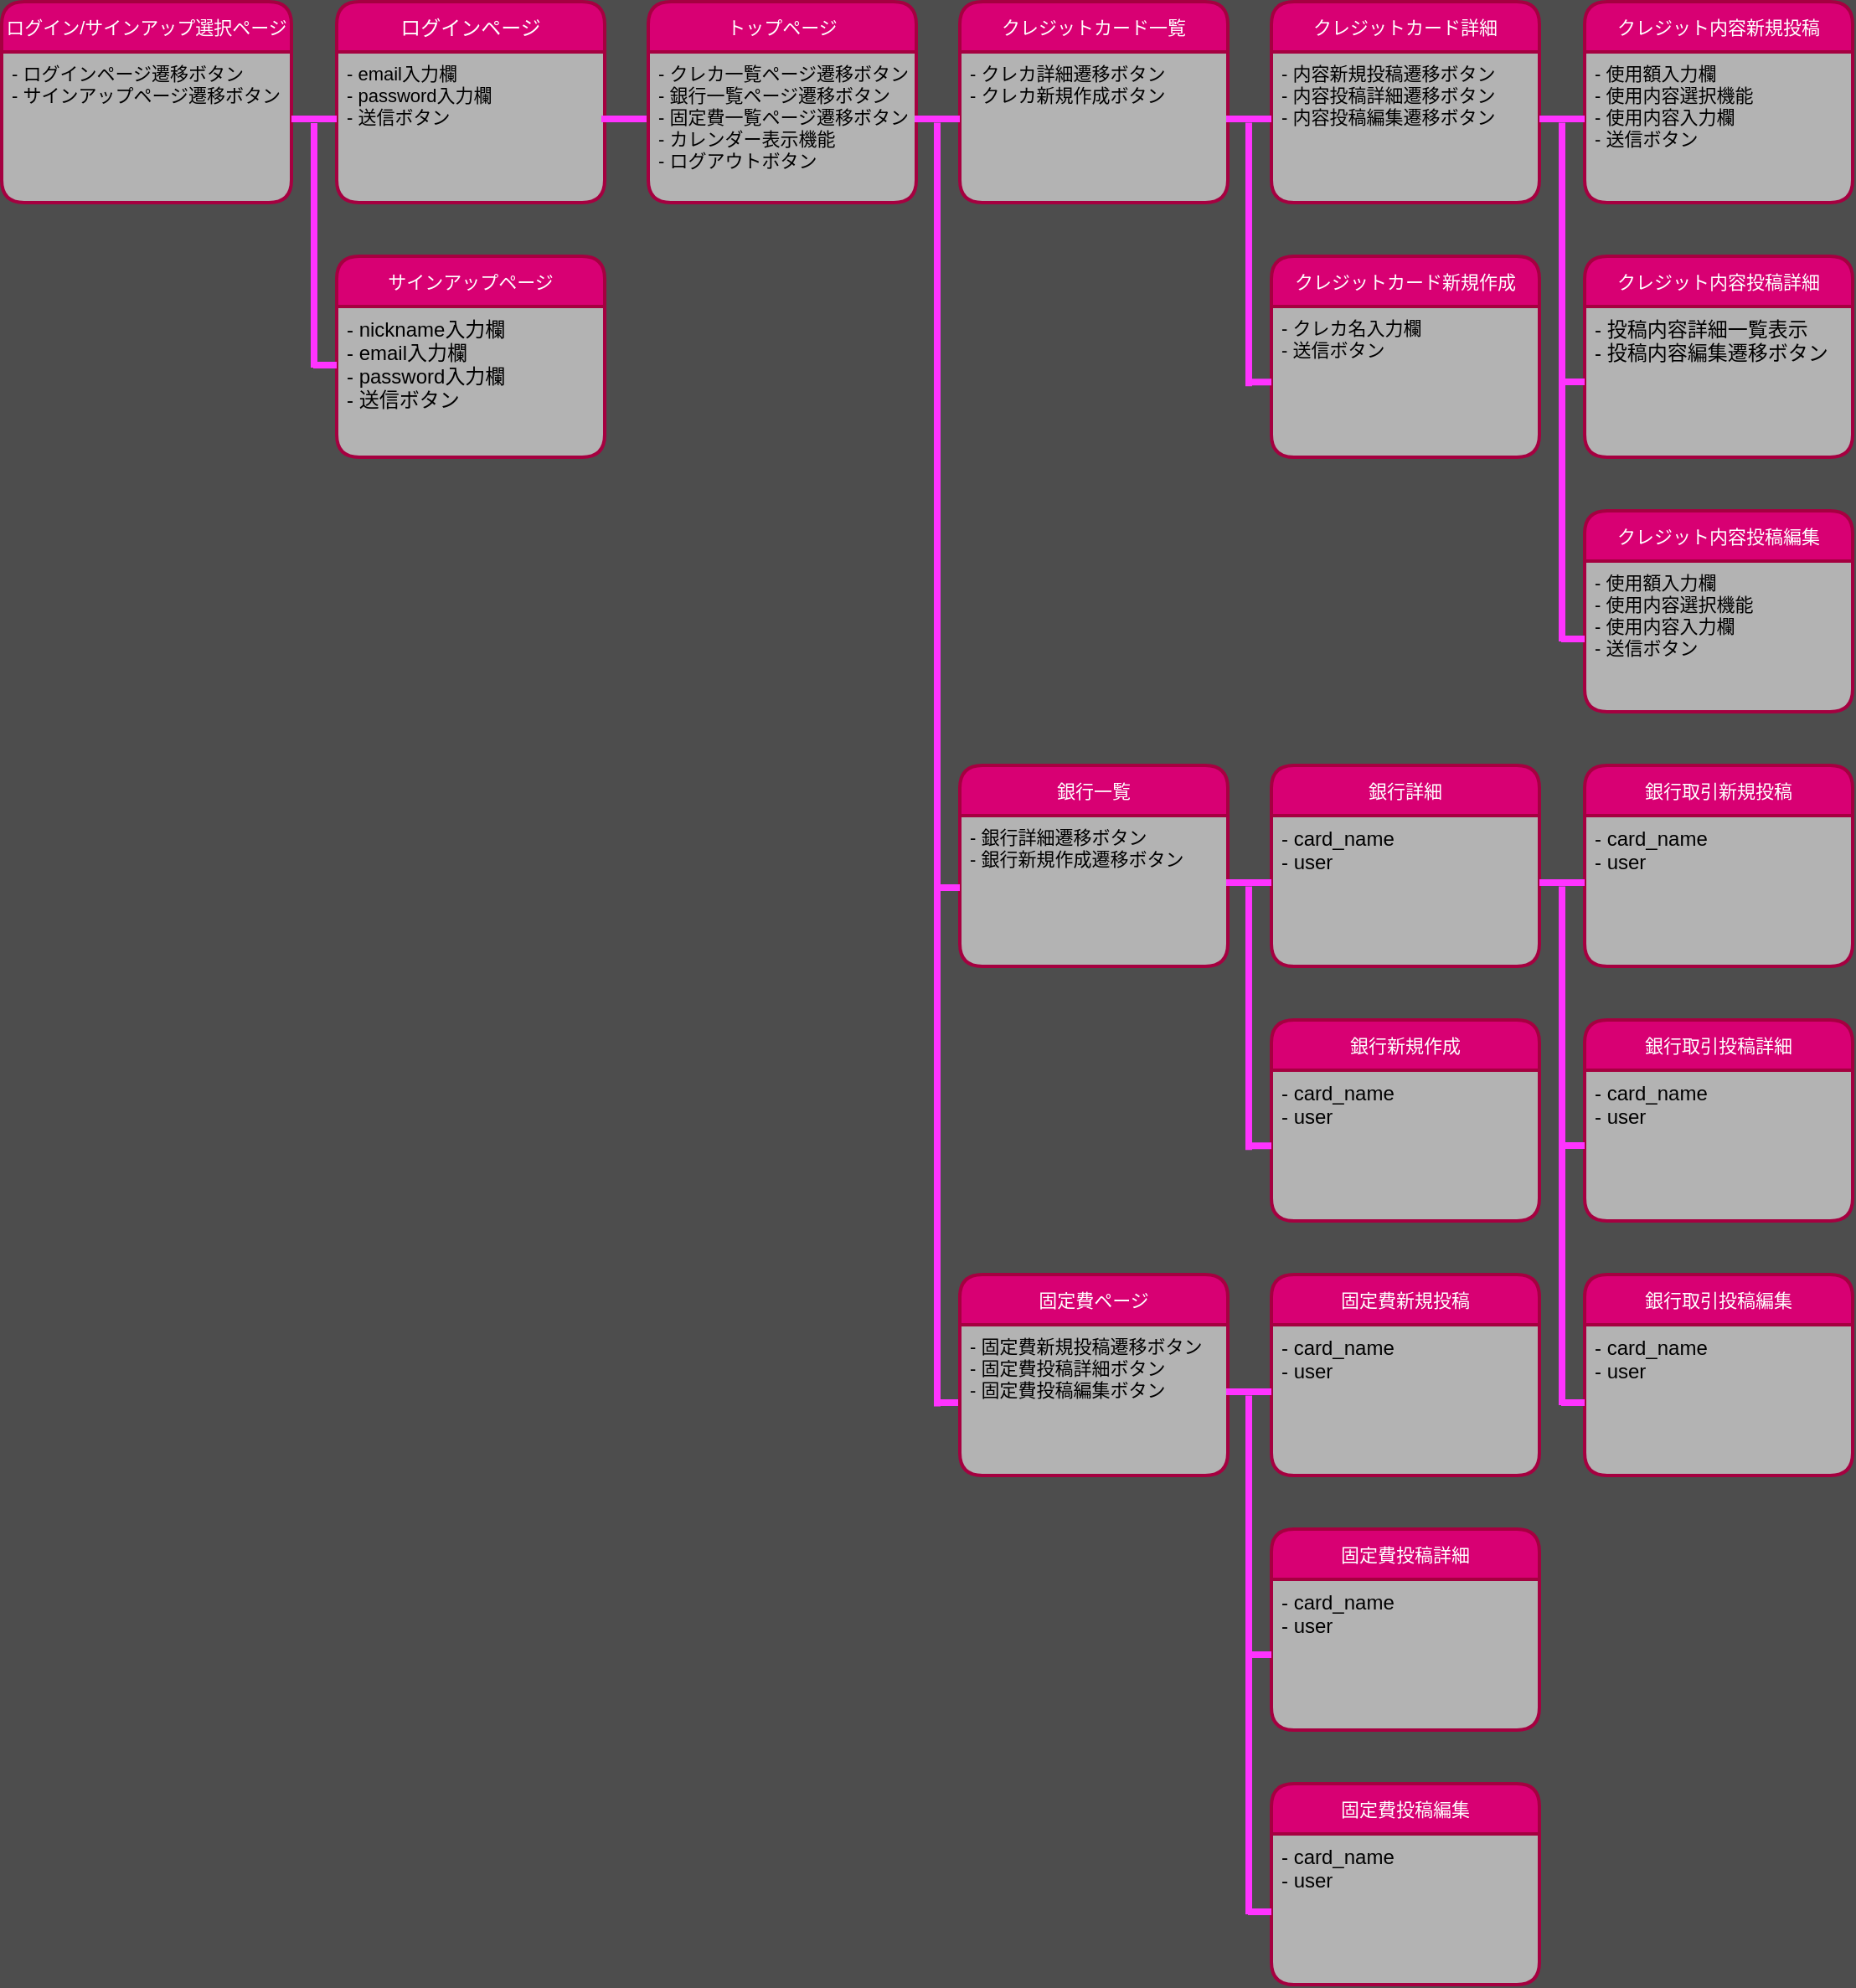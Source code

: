 <mxfile>
    <diagram id="hVq6Kvx9WaAr6o8ad6bQ" name="ページ1">
        <mxGraphModel dx="971" dy="696" grid="0" gridSize="10" guides="1" tooltips="1" connect="1" arrows="1" fold="1" page="1" pageScale="1" pageWidth="827" pageHeight="1169" background="#4D4D4D" math="0" shadow="0">
            <root>
                <mxCell id="0"/>
                <mxCell id="1" parent="0"/>
                <mxCell id="15" value="ログイン/サインアップ選択ページ" style="swimlane;childLayout=stackLayout;horizontal=1;startSize=30;horizontalStack=0;rounded=1;fontSize=11;fontStyle=0;strokeWidth=2;resizeParent=0;resizeLast=1;shadow=0;dashed=0;align=center;fillColor=#d80073;fontColor=#ffffff;strokeColor=#A50040;swimlaneFillColor=#B3B3B3;" parent="1" vertex="1">
                    <mxGeometry x="20" y="11" width="173" height="120" as="geometry"/>
                </mxCell>
                <mxCell id="16" value="- ログインページ遷移ボタン&#10;- サインアップページ遷移ボタン" style="align=left;strokeColor=none;fillColor=none;spacingLeft=4;fontSize=11;verticalAlign=top;resizable=0;rotatable=0;part=1;" parent="15" vertex="1">
                    <mxGeometry y="30" width="173" height="90" as="geometry"/>
                </mxCell>
                <mxCell id="19" value="ログインページ" style="swimlane;childLayout=stackLayout;horizontal=1;startSize=30;horizontalStack=0;rounded=1;fontSize=12;fontStyle=0;strokeWidth=2;resizeParent=0;resizeLast=1;shadow=0;dashed=0;align=center;fillColor=#d80073;fontColor=#ffffff;strokeColor=#A50040;swimlaneFillColor=#B3B3B3;" parent="1" vertex="1">
                    <mxGeometry x="220" y="11" width="160" height="120" as="geometry"/>
                </mxCell>
                <mxCell id="20" value="- email入力欄&#10;- password入力欄&#10;- 送信ボタン" style="align=left;strokeColor=none;fillColor=none;spacingLeft=4;fontSize=11;verticalAlign=top;resizable=0;rotatable=0;part=1;" parent="19" vertex="1">
                    <mxGeometry y="30" width="160" height="90" as="geometry"/>
                </mxCell>
                <mxCell id="22" value="サインアップページ" style="swimlane;childLayout=stackLayout;horizontal=1;startSize=30;horizontalStack=0;rounded=1;fontSize=11;fontStyle=0;strokeWidth=2;resizeParent=0;resizeLast=1;shadow=0;dashed=0;align=center;fillColor=#d80073;fontColor=#ffffff;strokeColor=#A50040;swimlaneFillColor=#B3B3B3;" parent="1" vertex="1">
                    <mxGeometry x="220" y="163" width="160" height="120" as="geometry"/>
                </mxCell>
                <mxCell id="23" value="- nickname入力欄&#10;- email入力欄&#10;- password入力欄&#10;- 送信ボタン" style="align=left;strokeColor=none;fillColor=none;spacingLeft=4;fontSize=12;verticalAlign=top;resizable=0;rotatable=0;part=1;" parent="22" vertex="1">
                    <mxGeometry y="30" width="160" height="90" as="geometry"/>
                </mxCell>
                <mxCell id="24" value="トップページ" style="swimlane;childLayout=stackLayout;horizontal=1;startSize=30;horizontalStack=0;rounded=1;fontSize=11;fontStyle=0;strokeWidth=2;resizeParent=0;resizeLast=1;shadow=0;dashed=0;align=center;fillColor=#d80073;fontColor=#ffffff;strokeColor=#A50040;swimlaneFillColor=#B3B3B3;" parent="1" vertex="1">
                    <mxGeometry x="406" y="11" width="160" height="120" as="geometry"/>
                </mxCell>
                <mxCell id="25" value="- クレカ一覧ページ遷移ボタン&#10;- 銀行一覧ページ遷移ボタン&#10;- 固定費一覧ページ遷移ボタン&#10;- カレンダー表示機能&#10;- ログアウトボタン&#10;" style="align=left;strokeColor=none;fillColor=none;spacingLeft=4;fontSize=11;verticalAlign=top;resizable=0;rotatable=0;part=1;" parent="24" vertex="1">
                    <mxGeometry y="30" width="160" height="90" as="geometry"/>
                </mxCell>
                <mxCell id="26" value="クレジットカード一覧" style="swimlane;childLayout=stackLayout;horizontal=1;startSize=30;horizontalStack=0;rounded=1;fontSize=11;fontStyle=0;strokeWidth=2;resizeParent=0;resizeLast=1;shadow=0;dashed=0;align=center;fillColor=#d80073;fontColor=#ffffff;strokeColor=#A50040;swimlaneFillColor=#B3B3B3;" parent="1" vertex="1">
                    <mxGeometry x="592" y="11" width="160" height="120" as="geometry"/>
                </mxCell>
                <mxCell id="27" value="- クレカ詳細遷移ボタン&#10;- クレカ新規作成ボタン" style="align=left;strokeColor=none;fillColor=none;spacingLeft=4;fontSize=11;verticalAlign=top;resizable=0;rotatable=0;part=1;" parent="26" vertex="1">
                    <mxGeometry y="30" width="160" height="90" as="geometry"/>
                </mxCell>
                <mxCell id="28" value="クレジットカード詳細" style="swimlane;childLayout=stackLayout;horizontal=1;startSize=30;horizontalStack=0;rounded=1;fontSize=11;fontStyle=0;strokeWidth=2;resizeParent=0;resizeLast=1;shadow=0;dashed=0;align=center;fillColor=#d80073;fontColor=#ffffff;strokeColor=#A50040;swimlaneFillColor=#B3B3B3;" parent="1" vertex="1">
                    <mxGeometry x="778" y="11" width="160" height="120" as="geometry"/>
                </mxCell>
                <mxCell id="29" value="- 内容新規投稿遷移ボタン&#10;- 内容投稿詳細遷移ボタン&#10;- 内容投稿編集遷移ボタン" style="align=left;strokeColor=none;fillColor=none;spacingLeft=4;fontSize=11;verticalAlign=top;resizable=0;rotatable=0;part=1;" parent="28" vertex="1">
                    <mxGeometry y="30" width="160" height="90" as="geometry"/>
                </mxCell>
                <mxCell id="33" value="銀行一覧" style="swimlane;childLayout=stackLayout;horizontal=1;startSize=30;horizontalStack=0;rounded=1;fontSize=11;fontStyle=0;strokeWidth=2;resizeParent=0;resizeLast=1;shadow=0;dashed=0;align=center;fillColor=#d80073;fontColor=#ffffff;strokeColor=#A50040;swimlaneFillColor=#B3B3B3;" vertex="1" parent="1">
                    <mxGeometry x="592" y="467" width="160" height="120" as="geometry"/>
                </mxCell>
                <mxCell id="34" value="- 銀行詳細遷移ボタン&#10;- 銀行新規作成遷移ボタン&#10;" style="align=left;strokeColor=none;fillColor=none;spacingLeft=4;fontSize=11;verticalAlign=top;resizable=0;rotatable=0;part=1;" vertex="1" parent="33">
                    <mxGeometry y="30" width="160" height="90" as="geometry"/>
                </mxCell>
                <mxCell id="35" value="クレジットカード新規作成" style="swimlane;childLayout=stackLayout;horizontal=1;startSize=30;horizontalStack=0;rounded=1;fontSize=11;fontStyle=0;strokeWidth=2;resizeParent=0;resizeLast=1;shadow=0;dashed=0;align=center;fillColor=#d80073;fontColor=#ffffff;strokeColor=#A50040;swimlaneFillColor=#B3B3B3;" vertex="1" parent="1">
                    <mxGeometry x="778" y="163" width="160" height="120" as="geometry"/>
                </mxCell>
                <mxCell id="36" value="- クレカ名入力欄&#10;- 送信ボタン" style="align=left;strokeColor=none;fillColor=none;spacingLeft=4;fontSize=11;verticalAlign=top;resizable=0;rotatable=0;part=1;" vertex="1" parent="35">
                    <mxGeometry y="30" width="160" height="90" as="geometry"/>
                </mxCell>
                <mxCell id="46" value="" style="line;strokeWidth=4;html=1;perimeter=backbonePerimeter;points=[];outlineConnect=0;fontSize=11;strokeColor=#FF33FF;" vertex="1" parent="1">
                    <mxGeometry x="193" y="76" width="27" height="10" as="geometry"/>
                </mxCell>
                <mxCell id="47" value="" style="line;strokeWidth=4;html=1;perimeter=backbonePerimeter;points=[];outlineConnect=0;fontSize=11;strokeColor=#FF33FF;" vertex="1" parent="1">
                    <mxGeometry x="378" y="76" width="27" height="10" as="geometry"/>
                </mxCell>
                <mxCell id="48" value="" style="line;strokeWidth=4;html=1;perimeter=backbonePerimeter;points=[];outlineConnect=0;fontSize=11;strokeColor=#FF33FF;" vertex="1" parent="1">
                    <mxGeometry x="565" y="76" width="27" height="10" as="geometry"/>
                </mxCell>
                <mxCell id="49" value="" style="line;strokeWidth=4;html=1;perimeter=backbonePerimeter;points=[];outlineConnect=0;fontSize=11;strokeColor=#FF33FF;" vertex="1" parent="1">
                    <mxGeometry x="751" y="76" width="27" height="10" as="geometry"/>
                </mxCell>
                <mxCell id="50" value="" style="line;strokeWidth=4;html=1;perimeter=backbonePerimeter;points=[];outlineConnect=0;fontSize=11;strokeColor=#FF33FF;rotation=90;" vertex="1" parent="1">
                    <mxGeometry x="133.5" y="151.5" width="146" height="10" as="geometry"/>
                </mxCell>
                <mxCell id="51" value="" style="line;strokeWidth=4;html=1;perimeter=backbonePerimeter;points=[];outlineConnect=0;fontSize=11;strokeColor=#FF33FF;" vertex="1" parent="1">
                    <mxGeometry x="206" y="223" width="14" height="10" as="geometry"/>
                </mxCell>
                <mxCell id="54" value="" style="line;strokeWidth=4;html=1;perimeter=backbonePerimeter;points=[];outlineConnect=0;fontSize=11;strokeColor=#FF33FF;rotation=90;" vertex="1" parent="1">
                    <mxGeometry x="195.24" y="461.52" width="766.53" height="10" as="geometry"/>
                </mxCell>
                <mxCell id="55" value="" style="line;strokeWidth=4;html=1;perimeter=backbonePerimeter;points=[];outlineConnect=0;fontSize=11;strokeColor=#FF33FF;" vertex="1" parent="1">
                    <mxGeometry x="578" y="842.5" width="14" height="10" as="geometry"/>
                </mxCell>
                <mxCell id="56" value="" style="line;strokeWidth=4;html=1;perimeter=backbonePerimeter;points=[];outlineConnect=0;fontSize=11;strokeColor=#FF33FF;" vertex="1" parent="1">
                    <mxGeometry x="578" y="535" width="14" height="10" as="geometry"/>
                </mxCell>
                <mxCell id="58" value="" style="line;strokeWidth=4;html=1;perimeter=backbonePerimeter;points=[];outlineConnect=0;fontSize=11;strokeColor=#FF33FF;" vertex="1" parent="1">
                    <mxGeometry x="983" y="418" width="27" height="10" as="geometry"/>
                </mxCell>
                <mxCell id="61" value="クレジット内容新規投稿" style="swimlane;childLayout=stackLayout;horizontal=1;startSize=30;horizontalStack=0;rounded=1;fontSize=11;fontStyle=0;strokeWidth=2;resizeParent=0;resizeLast=1;shadow=0;dashed=0;align=center;fillColor=#d80073;fontColor=#ffffff;strokeColor=#A50040;swimlaneFillColor=#B3B3B3;" vertex="1" parent="1">
                    <mxGeometry x="965" y="11" width="160" height="120" as="geometry"/>
                </mxCell>
                <mxCell id="62" value="- 使用額入力欄&#10;- 使用内容選択機能&#10;- 使用内容入力欄&#10;- 送信ボタン" style="align=left;strokeColor=none;fillColor=none;spacingLeft=4;fontSize=11;verticalAlign=top;resizable=0;rotatable=0;part=1;" vertex="1" parent="61">
                    <mxGeometry y="30" width="160" height="90" as="geometry"/>
                </mxCell>
                <mxCell id="63" value="" style="line;strokeWidth=4;html=1;perimeter=backbonePerimeter;points=[];outlineConnect=0;fontSize=11;strokeColor=#FF33FF;" vertex="1" parent="1">
                    <mxGeometry x="938" y="76" width="27" height="10" as="geometry"/>
                </mxCell>
                <mxCell id="64" value="" style="line;strokeWidth=4;html=1;perimeter=backbonePerimeter;points=[];outlineConnect=0;fontSize=11;strokeColor=#FF33FF;rotation=90;" vertex="1" parent="1">
                    <mxGeometry x="685.8" y="156.95" width="157.38" height="10" as="geometry"/>
                </mxCell>
                <mxCell id="65" value="" style="line;strokeWidth=4;html=1;perimeter=backbonePerimeter;points=[];outlineConnect=0;fontSize=11;strokeColor=#FF33FF;" vertex="1" parent="1">
                    <mxGeometry x="764" y="233.13" width="14" height="10" as="geometry"/>
                </mxCell>
                <mxCell id="66" value="クレジット内容投稿詳細" style="swimlane;childLayout=stackLayout;horizontal=1;startSize=30;horizontalStack=0;rounded=1;fontSize=11;fontStyle=0;strokeWidth=2;resizeParent=0;resizeLast=1;shadow=0;dashed=0;align=center;fillColor=#d80073;fontColor=#ffffff;strokeColor=#A50040;swimlaneFillColor=#B3B3B3;" vertex="1" parent="1">
                    <mxGeometry x="965" y="163" width="160" height="120" as="geometry"/>
                </mxCell>
                <mxCell id="67" value="- 投稿内容詳細一覧表示&#10;- 投稿内容編集遷移ボタン" style="align=left;strokeColor=none;fillColor=none;spacingLeft=4;fontSize=12;verticalAlign=top;resizable=0;rotatable=0;part=1;" vertex="1" parent="66">
                    <mxGeometry y="30" width="160" height="90" as="geometry"/>
                </mxCell>
                <mxCell id="68" value="クレジット内容投稿編集" style="swimlane;childLayout=stackLayout;horizontal=1;startSize=30;horizontalStack=0;rounded=1;fontSize=11;fontStyle=0;strokeWidth=2;resizeParent=0;resizeLast=1;shadow=0;dashed=0;align=center;fillColor=#d80073;fontColor=#ffffff;strokeColor=#A50040;swimlaneFillColor=#B3B3B3;" vertex="1" parent="1">
                    <mxGeometry x="965" y="315" width="160" height="120" as="geometry"/>
                </mxCell>
                <mxCell id="69" value="- 使用額入力欄&#10;- 使用内容選択機能&#10;- 使用内容入力欄&#10;- 送信ボタン" style="align=left;strokeColor=none;fillColor=none;spacingLeft=4;fontSize=11;verticalAlign=top;resizable=0;rotatable=0;part=1;" vertex="1" parent="68">
                    <mxGeometry y="30" width="160" height="90" as="geometry"/>
                </mxCell>
                <mxCell id="70" value="" style="line;strokeWidth=4;html=1;perimeter=backbonePerimeter;points=[];outlineConnect=0;fontSize=11;strokeColor=#FF33FF;rotation=90;" vertex="1" parent="1">
                    <mxGeometry x="796.63" y="233.13" width="309.75" height="10" as="geometry"/>
                </mxCell>
                <mxCell id="71" value="" style="line;strokeWidth=4;html=1;perimeter=backbonePerimeter;points=[];outlineConnect=0;fontSize=11;strokeColor=#FF33FF;" vertex="1" parent="1">
                    <mxGeometry x="951" y="386.5" width="14" height="10" as="geometry"/>
                </mxCell>
                <mxCell id="72" value="" style="line;strokeWidth=4;html=1;perimeter=backbonePerimeter;points=[];outlineConnect=0;fontSize=11;strokeColor=#FF33FF;" vertex="1" parent="1">
                    <mxGeometry x="951" y="233" width="14" height="10" as="geometry"/>
                </mxCell>
                <mxCell id="73" value="固定費ページ" style="swimlane;childLayout=stackLayout;horizontal=1;startSize=30;horizontalStack=0;rounded=1;fontSize=11;fontStyle=0;strokeWidth=2;resizeParent=0;resizeLast=1;shadow=0;dashed=0;align=center;fillColor=#d80073;fontColor=#ffffff;strokeColor=#A50040;swimlaneFillColor=#B3B3B3;" vertex="1" parent="1">
                    <mxGeometry x="592" y="771" width="160" height="120" as="geometry"/>
                </mxCell>
                <mxCell id="74" value="- 固定費新規投稿遷移ボタン&#10;- 固定費投稿詳細ボタン&#10;- 固定費投稿編集ボタン" style="align=left;strokeColor=none;fillColor=none;spacingLeft=4;fontSize=11;verticalAlign=top;resizable=0;rotatable=0;part=1;" vertex="1" parent="73">
                    <mxGeometry y="30" width="160" height="90" as="geometry"/>
                </mxCell>
                <mxCell id="75" value="銀行詳細" style="swimlane;childLayout=stackLayout;horizontal=1;startSize=30;horizontalStack=0;rounded=1;fontSize=11;fontStyle=0;strokeWidth=2;resizeParent=0;resizeLast=1;shadow=0;dashed=0;align=center;fillColor=#d80073;fontColor=#ffffff;strokeColor=#A50040;swimlaneFillColor=#B3B3B3;" vertex="1" parent="1">
                    <mxGeometry x="778" y="467" width="160" height="120" as="geometry"/>
                </mxCell>
                <mxCell id="76" value="- card_name&#10;- user" style="align=left;strokeColor=none;fillColor=none;spacingLeft=4;fontSize=12;verticalAlign=top;resizable=0;rotatable=0;part=1;" vertex="1" parent="75">
                    <mxGeometry y="30" width="160" height="90" as="geometry"/>
                </mxCell>
                <mxCell id="77" value="銀行新規作成" style="swimlane;childLayout=stackLayout;horizontal=1;startSize=30;horizontalStack=0;rounded=1;fontSize=11;fontStyle=0;strokeWidth=2;resizeParent=0;resizeLast=1;shadow=0;dashed=0;align=center;fillColor=#d80073;fontColor=#ffffff;strokeColor=#A50040;swimlaneFillColor=#B3B3B3;" vertex="1" parent="1">
                    <mxGeometry x="778" y="619" width="160" height="120" as="geometry"/>
                </mxCell>
                <mxCell id="78" value="- card_name&#10;- user" style="align=left;strokeColor=none;fillColor=none;spacingLeft=4;fontSize=12;verticalAlign=top;resizable=0;rotatable=0;part=1;" vertex="1" parent="77">
                    <mxGeometry y="30" width="160" height="90" as="geometry"/>
                </mxCell>
                <mxCell id="79" value="" style="line;strokeWidth=4;html=1;perimeter=backbonePerimeter;points=[];outlineConnect=0;fontSize=11;strokeColor=#FF33FF;" vertex="1" parent="1">
                    <mxGeometry x="751" y="532" width="27" height="10" as="geometry"/>
                </mxCell>
                <mxCell id="80" value="銀行取引新規投稿" style="swimlane;childLayout=stackLayout;horizontal=1;startSize=30;horizontalStack=0;rounded=1;fontSize=11;fontStyle=0;strokeWidth=2;resizeParent=0;resizeLast=1;shadow=0;dashed=0;align=center;fillColor=#d80073;fontColor=#ffffff;strokeColor=#A50040;swimlaneFillColor=#B3B3B3;" vertex="1" parent="1">
                    <mxGeometry x="965" y="467" width="160" height="120" as="geometry"/>
                </mxCell>
                <mxCell id="81" value="- card_name&#10;- user" style="align=left;strokeColor=none;fillColor=none;spacingLeft=4;fontSize=12;verticalAlign=top;resizable=0;rotatable=0;part=1;" vertex="1" parent="80">
                    <mxGeometry y="30" width="160" height="90" as="geometry"/>
                </mxCell>
                <mxCell id="82" value="" style="line;strokeWidth=4;html=1;perimeter=backbonePerimeter;points=[];outlineConnect=0;fontSize=11;strokeColor=#FF33FF;" vertex="1" parent="1">
                    <mxGeometry x="938" y="532" width="27" height="10" as="geometry"/>
                </mxCell>
                <mxCell id="83" value="" style="line;strokeWidth=4;html=1;perimeter=backbonePerimeter;points=[];outlineConnect=0;fontSize=11;strokeColor=#FF33FF;rotation=90;" vertex="1" parent="1">
                    <mxGeometry x="685.8" y="612.95" width="157.38" height="10" as="geometry"/>
                </mxCell>
                <mxCell id="84" value="" style="line;strokeWidth=4;html=1;perimeter=backbonePerimeter;points=[];outlineConnect=0;fontSize=11;strokeColor=#FF33FF;" vertex="1" parent="1">
                    <mxGeometry x="764" y="689.13" width="14" height="10" as="geometry"/>
                </mxCell>
                <mxCell id="85" value="銀行取引投稿詳細" style="swimlane;childLayout=stackLayout;horizontal=1;startSize=30;horizontalStack=0;rounded=1;fontSize=11;fontStyle=0;strokeWidth=2;resizeParent=0;resizeLast=1;shadow=0;dashed=0;align=center;fillColor=#d80073;fontColor=#ffffff;strokeColor=#A50040;swimlaneFillColor=#B3B3B3;" vertex="1" parent="1">
                    <mxGeometry x="965" y="619" width="160" height="120" as="geometry"/>
                </mxCell>
                <mxCell id="86" value="- card_name&#10;- user" style="align=left;strokeColor=none;fillColor=none;spacingLeft=4;fontSize=12;verticalAlign=top;resizable=0;rotatable=0;part=1;" vertex="1" parent="85">
                    <mxGeometry y="30" width="160" height="90" as="geometry"/>
                </mxCell>
                <mxCell id="87" value="銀行取引投稿編集" style="swimlane;childLayout=stackLayout;horizontal=1;startSize=30;horizontalStack=0;rounded=1;fontSize=11;fontStyle=0;strokeWidth=2;resizeParent=0;resizeLast=1;shadow=0;dashed=0;align=center;fillColor=#d80073;fontColor=#ffffff;strokeColor=#A50040;swimlaneFillColor=#B3B3B3;" vertex="1" parent="1">
                    <mxGeometry x="965" y="771" width="160" height="120" as="geometry"/>
                </mxCell>
                <mxCell id="88" value="- card_name&#10;- user" style="align=left;strokeColor=none;fillColor=none;spacingLeft=4;fontSize=12;verticalAlign=top;resizable=0;rotatable=0;part=1;" vertex="1" parent="87">
                    <mxGeometry y="30" width="160" height="90" as="geometry"/>
                </mxCell>
                <mxCell id="89" value="" style="line;strokeWidth=4;html=1;perimeter=backbonePerimeter;points=[];outlineConnect=0;fontSize=11;strokeColor=#FF33FF;rotation=90;" vertex="1" parent="1">
                    <mxGeometry x="796.63" y="689.13" width="309.75" height="10" as="geometry"/>
                </mxCell>
                <mxCell id="90" value="" style="line;strokeWidth=4;html=1;perimeter=backbonePerimeter;points=[];outlineConnect=0;fontSize=11;strokeColor=#FF33FF;" vertex="1" parent="1">
                    <mxGeometry x="951" y="842.5" width="14" height="10" as="geometry"/>
                </mxCell>
                <mxCell id="91" value="" style="line;strokeWidth=4;html=1;perimeter=backbonePerimeter;points=[];outlineConnect=0;fontSize=11;strokeColor=#FF33FF;" vertex="1" parent="1">
                    <mxGeometry x="951" y="689" width="14" height="10" as="geometry"/>
                </mxCell>
                <mxCell id="102" value="固定費新規投稿" style="swimlane;childLayout=stackLayout;horizontal=1;startSize=30;horizontalStack=0;rounded=1;fontSize=11;fontStyle=0;strokeWidth=2;resizeParent=0;resizeLast=1;shadow=0;dashed=0;align=center;fillColor=#d80073;fontColor=#ffffff;strokeColor=#A50040;swimlaneFillColor=#B3B3B3;" vertex="1" parent="1">
                    <mxGeometry x="778" y="771" width="160" height="120" as="geometry"/>
                </mxCell>
                <mxCell id="103" value="- card_name&#10;- user" style="align=left;strokeColor=none;fillColor=none;spacingLeft=4;fontSize=12;verticalAlign=top;resizable=0;rotatable=0;part=1;" vertex="1" parent="102">
                    <mxGeometry y="30" width="160" height="90" as="geometry"/>
                </mxCell>
                <mxCell id="104" value="" style="line;strokeWidth=4;html=1;perimeter=backbonePerimeter;points=[];outlineConnect=0;fontSize=11;strokeColor=#FF33FF;" vertex="1" parent="1">
                    <mxGeometry x="751" y="836" width="27" height="10" as="geometry"/>
                </mxCell>
                <mxCell id="105" value="固定費投稿詳細" style="swimlane;childLayout=stackLayout;horizontal=1;startSize=30;horizontalStack=0;rounded=1;fontSize=11;fontStyle=0;strokeWidth=2;resizeParent=0;resizeLast=1;shadow=0;dashed=0;align=center;fillColor=#d80073;fontColor=#ffffff;strokeColor=#A50040;swimlaneFillColor=#B3B3B3;" vertex="1" parent="1">
                    <mxGeometry x="778" y="923" width="160" height="120" as="geometry"/>
                </mxCell>
                <mxCell id="106" value="- card_name&#10;- user" style="align=left;strokeColor=none;fillColor=none;spacingLeft=4;fontSize=12;verticalAlign=top;resizable=0;rotatable=0;part=1;" vertex="1" parent="105">
                    <mxGeometry y="30" width="160" height="90" as="geometry"/>
                </mxCell>
                <mxCell id="107" value="固定費投稿編集" style="swimlane;childLayout=stackLayout;horizontal=1;startSize=30;horizontalStack=0;rounded=1;fontSize=11;fontStyle=0;strokeWidth=2;resizeParent=0;resizeLast=1;shadow=0;dashed=0;align=center;fillColor=#d80073;fontColor=#ffffff;strokeColor=#A50040;swimlaneFillColor=#B3B3B3;" vertex="1" parent="1">
                    <mxGeometry x="778" y="1075" width="160" height="120" as="geometry"/>
                </mxCell>
                <mxCell id="108" value="- card_name&#10;- user" style="align=left;strokeColor=none;fillColor=none;spacingLeft=4;fontSize=12;verticalAlign=top;resizable=0;rotatable=0;part=1;" vertex="1" parent="107">
                    <mxGeometry y="30" width="160" height="90" as="geometry"/>
                </mxCell>
                <mxCell id="109" value="" style="line;strokeWidth=4;html=1;perimeter=backbonePerimeter;points=[];outlineConnect=0;fontSize=11;strokeColor=#FF33FF;rotation=90;" vertex="1" parent="1">
                    <mxGeometry x="609.63" y="993.13" width="309.75" height="10" as="geometry"/>
                </mxCell>
                <mxCell id="110" value="" style="line;strokeWidth=4;html=1;perimeter=backbonePerimeter;points=[];outlineConnect=0;fontSize=11;strokeColor=#FF33FF;" vertex="1" parent="1">
                    <mxGeometry x="764" y="1146.5" width="14" height="10" as="geometry"/>
                </mxCell>
                <mxCell id="111" value="" style="line;strokeWidth=4;html=1;perimeter=backbonePerimeter;points=[];outlineConnect=0;fontSize=11;strokeColor=#FF33FF;" vertex="1" parent="1">
                    <mxGeometry x="764" y="993" width="14" height="10" as="geometry"/>
                </mxCell>
            </root>
        </mxGraphModel>
    </diagram>
</mxfile>